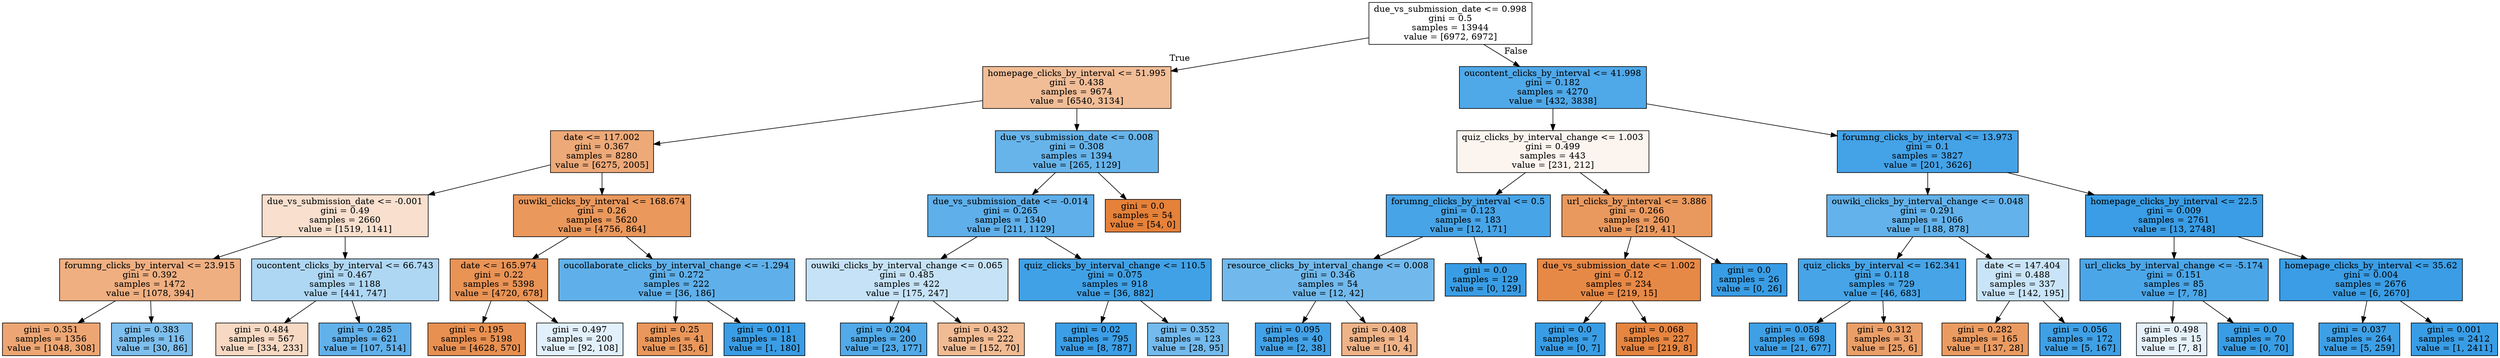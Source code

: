 digraph Tree {
node [shape=box, style="filled", color="black"] ;
0 [label="due_vs_submission_date <= 0.998\ngini = 0.5\nsamples = 13944\nvalue = [6972, 6972]", fillcolor="#e5813900"] ;
1 [label="homepage_clicks_by_interval <= 51.995\ngini = 0.438\nsamples = 9674\nvalue = [6540, 3134]", fillcolor="#e5813985"] ;
0 -> 1 [labeldistance=2.5, labelangle=45, headlabel="True"] ;
2 [label="date <= 117.002\ngini = 0.367\nsamples = 8280\nvalue = [6275, 2005]", fillcolor="#e58139ae"] ;
1 -> 2 ;
3 [label="due_vs_submission_date <= -0.001\ngini = 0.49\nsamples = 2660\nvalue = [1519, 1141]", fillcolor="#e581393f"] ;
2 -> 3 ;
4 [label="forumng_clicks_by_interval <= 23.915\ngini = 0.392\nsamples = 1472\nvalue = [1078, 394]", fillcolor="#e58139a2"] ;
3 -> 4 ;
5 [label="gini = 0.351\nsamples = 1356\nvalue = [1048, 308]", fillcolor="#e58139b4"] ;
4 -> 5 ;
6 [label="gini = 0.383\nsamples = 116\nvalue = [30, 86]", fillcolor="#399de5a6"] ;
4 -> 6 ;
7 [label="oucontent_clicks_by_interval <= 66.743\ngini = 0.467\nsamples = 1188\nvalue = [441, 747]", fillcolor="#399de568"] ;
3 -> 7 ;
8 [label="gini = 0.484\nsamples = 567\nvalue = [334, 233]", fillcolor="#e581394d"] ;
7 -> 8 ;
9 [label="gini = 0.285\nsamples = 621\nvalue = [107, 514]", fillcolor="#399de5ca"] ;
7 -> 9 ;
10 [label="ouwiki_clicks_by_interval <= 168.674\ngini = 0.26\nsamples = 5620\nvalue = [4756, 864]", fillcolor="#e58139d1"] ;
2 -> 10 ;
11 [label="date <= 165.974\ngini = 0.22\nsamples = 5398\nvalue = [4720, 678]", fillcolor="#e58139da"] ;
10 -> 11 ;
12 [label="gini = 0.195\nsamples = 5198\nvalue = [4628, 570]", fillcolor="#e58139e0"] ;
11 -> 12 ;
13 [label="gini = 0.497\nsamples = 200\nvalue = [92, 108]", fillcolor="#399de526"] ;
11 -> 13 ;
14 [label="oucollaborate_clicks_by_interval_change <= -1.294\ngini = 0.272\nsamples = 222\nvalue = [36, 186]", fillcolor="#399de5ce"] ;
10 -> 14 ;
15 [label="gini = 0.25\nsamples = 41\nvalue = [35, 6]", fillcolor="#e58139d3"] ;
14 -> 15 ;
16 [label="gini = 0.011\nsamples = 181\nvalue = [1, 180]", fillcolor="#399de5fe"] ;
14 -> 16 ;
17 [label="due_vs_submission_date <= 0.008\ngini = 0.308\nsamples = 1394\nvalue = [265, 1129]", fillcolor="#399de5c3"] ;
1 -> 17 ;
18 [label="due_vs_submission_date <= -0.014\ngini = 0.265\nsamples = 1340\nvalue = [211, 1129]", fillcolor="#399de5cf"] ;
17 -> 18 ;
19 [label="ouwiki_clicks_by_interval_change <= 0.065\ngini = 0.485\nsamples = 422\nvalue = [175, 247]", fillcolor="#399de54a"] ;
18 -> 19 ;
20 [label="gini = 0.204\nsamples = 200\nvalue = [23, 177]", fillcolor="#399de5de"] ;
19 -> 20 ;
21 [label="gini = 0.432\nsamples = 222\nvalue = [152, 70]", fillcolor="#e581398a"] ;
19 -> 21 ;
22 [label="quiz_clicks_by_interval_change <= 110.5\ngini = 0.075\nsamples = 918\nvalue = [36, 882]", fillcolor="#399de5f5"] ;
18 -> 22 ;
23 [label="gini = 0.02\nsamples = 795\nvalue = [8, 787]", fillcolor="#399de5fc"] ;
22 -> 23 ;
24 [label="gini = 0.352\nsamples = 123\nvalue = [28, 95]", fillcolor="#399de5b4"] ;
22 -> 24 ;
25 [label="gini = 0.0\nsamples = 54\nvalue = [54, 0]", fillcolor="#e58139ff"] ;
17 -> 25 ;
26 [label="oucontent_clicks_by_interval <= 41.998\ngini = 0.182\nsamples = 4270\nvalue = [432, 3838]", fillcolor="#399de5e2"] ;
0 -> 26 [labeldistance=2.5, labelangle=-45, headlabel="False"] ;
27 [label="quiz_clicks_by_interval_change <= 1.003\ngini = 0.499\nsamples = 443\nvalue = [231, 212]", fillcolor="#e5813915"] ;
26 -> 27 ;
28 [label="forumng_clicks_by_interval <= 0.5\ngini = 0.123\nsamples = 183\nvalue = [12, 171]", fillcolor="#399de5ed"] ;
27 -> 28 ;
29 [label="resource_clicks_by_interval_change <= 0.008\ngini = 0.346\nsamples = 54\nvalue = [12, 42]", fillcolor="#399de5b6"] ;
28 -> 29 ;
30 [label="gini = 0.095\nsamples = 40\nvalue = [2, 38]", fillcolor="#399de5f2"] ;
29 -> 30 ;
31 [label="gini = 0.408\nsamples = 14\nvalue = [10, 4]", fillcolor="#e5813999"] ;
29 -> 31 ;
32 [label="gini = 0.0\nsamples = 129\nvalue = [0, 129]", fillcolor="#399de5ff"] ;
28 -> 32 ;
33 [label="url_clicks_by_interval <= 3.886\ngini = 0.266\nsamples = 260\nvalue = [219, 41]", fillcolor="#e58139cf"] ;
27 -> 33 ;
34 [label="due_vs_submission_date <= 1.002\ngini = 0.12\nsamples = 234\nvalue = [219, 15]", fillcolor="#e58139ee"] ;
33 -> 34 ;
35 [label="gini = 0.0\nsamples = 7\nvalue = [0, 7]", fillcolor="#399de5ff"] ;
34 -> 35 ;
36 [label="gini = 0.068\nsamples = 227\nvalue = [219, 8]", fillcolor="#e58139f6"] ;
34 -> 36 ;
37 [label="gini = 0.0\nsamples = 26\nvalue = [0, 26]", fillcolor="#399de5ff"] ;
33 -> 37 ;
38 [label="forumng_clicks_by_interval <= 13.973\ngini = 0.1\nsamples = 3827\nvalue = [201, 3626]", fillcolor="#399de5f1"] ;
26 -> 38 ;
39 [label="ouwiki_clicks_by_interval_change <= 0.048\ngini = 0.291\nsamples = 1066\nvalue = [188, 878]", fillcolor="#399de5c8"] ;
38 -> 39 ;
40 [label="quiz_clicks_by_interval <= 162.341\ngini = 0.118\nsamples = 729\nvalue = [46, 683]", fillcolor="#399de5ee"] ;
39 -> 40 ;
41 [label="gini = 0.058\nsamples = 698\nvalue = [21, 677]", fillcolor="#399de5f7"] ;
40 -> 41 ;
42 [label="gini = 0.312\nsamples = 31\nvalue = [25, 6]", fillcolor="#e58139c2"] ;
40 -> 42 ;
43 [label="date <= 147.404\ngini = 0.488\nsamples = 337\nvalue = [142, 195]", fillcolor="#399de545"] ;
39 -> 43 ;
44 [label="gini = 0.282\nsamples = 165\nvalue = [137, 28]", fillcolor="#e58139cb"] ;
43 -> 44 ;
45 [label="gini = 0.056\nsamples = 172\nvalue = [5, 167]", fillcolor="#399de5f7"] ;
43 -> 45 ;
46 [label="homepage_clicks_by_interval <= 22.5\ngini = 0.009\nsamples = 2761\nvalue = [13, 2748]", fillcolor="#399de5fe"] ;
38 -> 46 ;
47 [label="url_clicks_by_interval_change <= -5.174\ngini = 0.151\nsamples = 85\nvalue = [7, 78]", fillcolor="#399de5e8"] ;
46 -> 47 ;
48 [label="gini = 0.498\nsamples = 15\nvalue = [7, 8]", fillcolor="#399de520"] ;
47 -> 48 ;
49 [label="gini = 0.0\nsamples = 70\nvalue = [0, 70]", fillcolor="#399de5ff"] ;
47 -> 49 ;
50 [label="homepage_clicks_by_interval <= 35.62\ngini = 0.004\nsamples = 2676\nvalue = [6, 2670]", fillcolor="#399de5fe"] ;
46 -> 50 ;
51 [label="gini = 0.037\nsamples = 264\nvalue = [5, 259]", fillcolor="#399de5fa"] ;
50 -> 51 ;
52 [label="gini = 0.001\nsamples = 2412\nvalue = [1, 2411]", fillcolor="#399de5ff"] ;
50 -> 52 ;
}